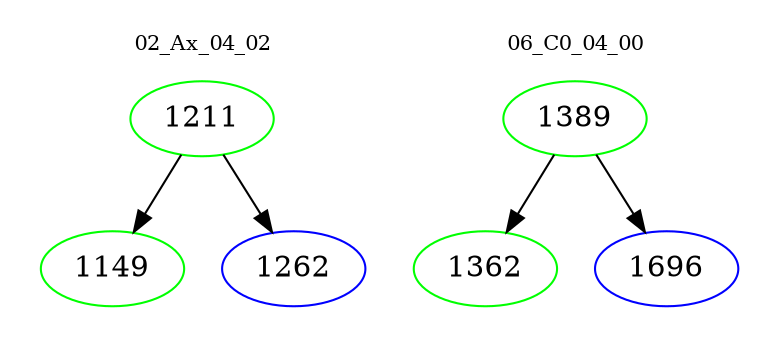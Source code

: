 digraph{
subgraph cluster_0 {
color = white
label = "02_Ax_04_02";
fontsize=10;
T0_1211 [label="1211", color="green"]
T0_1211 -> T0_1149 [color="black"]
T0_1149 [label="1149", color="green"]
T0_1211 -> T0_1262 [color="black"]
T0_1262 [label="1262", color="blue"]
}
subgraph cluster_1 {
color = white
label = "06_C0_04_00";
fontsize=10;
T1_1389 [label="1389", color="green"]
T1_1389 -> T1_1362 [color="black"]
T1_1362 [label="1362", color="green"]
T1_1389 -> T1_1696 [color="black"]
T1_1696 [label="1696", color="blue"]
}
}

